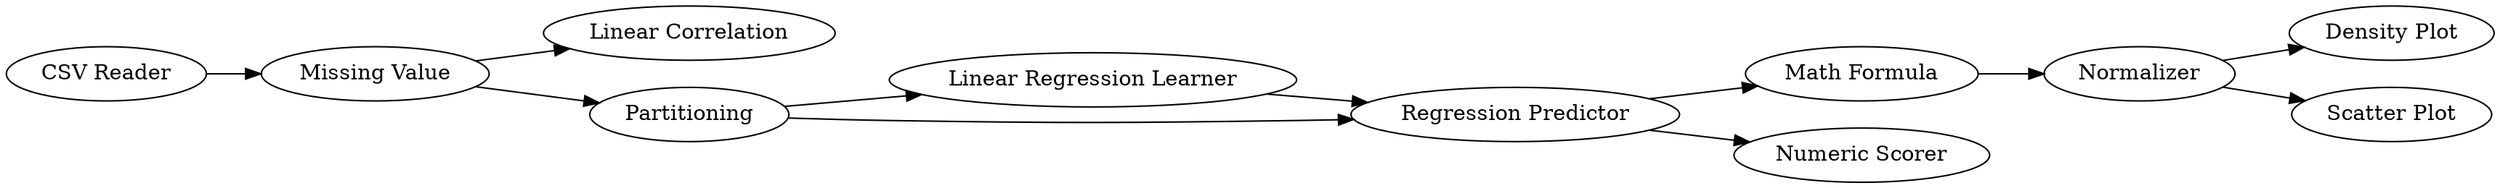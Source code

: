 digraph {
	56 -> 57
	62 -> 79
	62 -> 77
	6 -> 74
	60 -> 62
	57 -> 60
	76 -> 6
	2 -> 57
	57 -> 72
	6 -> 2
	2 -> 56
	57 [label="Regression Predictor"]
	62 [label=Normalizer]
	79 [label="Density Plot"]
	72 [label="Numeric Scorer"]
	56 [label="Linear Regression Learner"]
	76 [label="CSV Reader"]
	6 [label="Missing Value"]
	74 [label="Linear Correlation"]
	77 [label="Scatter Plot"]
	2 [label=Partitioning]
	60 [label="Math Formula"]
	rankdir=LR
}
